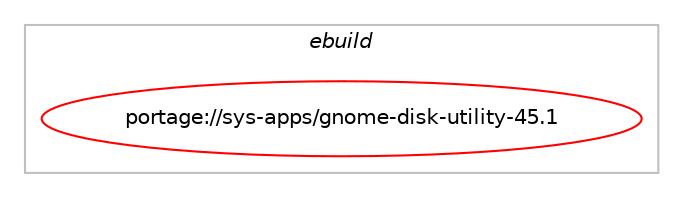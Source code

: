 digraph prolog {

# *************
# Graph options
# *************

newrank=true;
concentrate=true;
compound=true;
graph [rankdir=LR,fontname=Helvetica,fontsize=10,ranksep=1.5];#, ranksep=2.5, nodesep=0.2];
edge  [arrowhead=vee];
node  [fontname=Helvetica,fontsize=10];

# **********
# The ebuild
# **********

subgraph cluster_leftcol {
color=gray;
label=<<i>ebuild</i>>;
id [label="portage://sys-apps/gnome-disk-utility-45.1", color=red, width=4, href="../sys-apps/gnome-disk-utility-45.1.svg"];
}

# ****************
# The dependencies
# ****************

subgraph cluster_midcol {
color=gray;
label=<<i>dependencies</i>>;
subgraph cluster_compile {
fillcolor="#eeeeee";
style=filled;
label=<<i>compile</i>>;
# *** BEGIN UNKNOWN DEPENDENCY TYPE (TODO) ***
# id -> equal(use_conditional_group(positive,elogind,portage://sys-apps/gnome-disk-utility-45.1,[package_dependency(portage://sys-apps/gnome-disk-utility-45.1,install,no,sys-auth,elogind,greaterequal,[209,,,209],[],[])]))
# *** END UNKNOWN DEPENDENCY TYPE (TODO) ***

# *** BEGIN UNKNOWN DEPENDENCY TYPE (TODO) ***
# id -> equal(use_conditional_group(positive,systemd,portage://sys-apps/gnome-disk-utility-45.1,[package_dependency(portage://sys-apps/gnome-disk-utility-45.1,install,no,sys-apps,systemd,greaterequal,[209,,,209],[slot(0),equal],[])]))
# *** END UNKNOWN DEPENDENCY TYPE (TODO) ***

# *** BEGIN UNKNOWN DEPENDENCY TYPE (TODO) ***
# id -> equal(package_dependency(portage://sys-apps/gnome-disk-utility-45.1,install,no,app-arch,xz-utils,greaterequal,[5.0.5,,,5.0.5],[],[]))
# *** END UNKNOWN DEPENDENCY TYPE (TODO) ***

# *** BEGIN UNKNOWN DEPENDENCY TYPE (TODO) ***
# id -> equal(package_dependency(portage://sys-apps/gnome-disk-utility-45.1,install,no,app-crypt,libsecret,greaterequal,[0.7,,,0.7],[],[]))
# *** END UNKNOWN DEPENDENCY TYPE (TODO) ***

# *** BEGIN UNKNOWN DEPENDENCY TYPE (TODO) ***
# id -> equal(package_dependency(portage://sys-apps/gnome-disk-utility-45.1,install,no,dev-libs,glib,greaterequal,[2.31,,,2.31],[slot(2)],[]))
# *** END UNKNOWN DEPENDENCY TYPE (TODO) ***

# *** BEGIN UNKNOWN DEPENDENCY TYPE (TODO) ***
# id -> equal(package_dependency(portage://sys-apps/gnome-disk-utility-45.1,install,no,dev-libs,libpwquality,greaterequal,[1.0.0,,,1.0.0],[],[]))
# *** END UNKNOWN DEPENDENCY TYPE (TODO) ***

# *** BEGIN UNKNOWN DEPENDENCY TYPE (TODO) ***
# id -> equal(package_dependency(portage://sys-apps/gnome-disk-utility-45.1,install,no,gui-libs,libhandy,greaterequal,[1.5.0,,,1.5.0],[slot(1)],[]))
# *** END UNKNOWN DEPENDENCY TYPE (TODO) ***

# *** BEGIN UNKNOWN DEPENDENCY TYPE (TODO) ***
# id -> equal(package_dependency(portage://sys-apps/gnome-disk-utility-45.1,install,no,media-libs,libcanberra,greaterequal,[0.1,,,0.1],[],[use(enable(gtk3),none)]))
# *** END UNKNOWN DEPENDENCY TYPE (TODO) ***

# *** BEGIN UNKNOWN DEPENDENCY TYPE (TODO) ***
# id -> equal(package_dependency(portage://sys-apps/gnome-disk-utility-45.1,install,no,media-libs,libdvdread,greaterequal,[4.2.0,,,4.2.0],[slot(0),equal],[]))
# *** END UNKNOWN DEPENDENCY TYPE (TODO) ***

# *** BEGIN UNKNOWN DEPENDENCY TYPE (TODO) ***
# id -> equal(package_dependency(portage://sys-apps/gnome-disk-utility-45.1,install,no,sys-fs,udisks,greaterequal,[2.7.6,,,2.7.6],[slot(2)],[]))
# *** END UNKNOWN DEPENDENCY TYPE (TODO) ***

# *** BEGIN UNKNOWN DEPENDENCY TYPE (TODO) ***
# id -> equal(package_dependency(portage://sys-apps/gnome-disk-utility-45.1,install,no,x11-libs,gtk+,greaterequal,[3.16.0,,,3.16.0],[slot(3)],[]))
# *** END UNKNOWN DEPENDENCY TYPE (TODO) ***

# *** BEGIN UNKNOWN DEPENDENCY TYPE (TODO) ***
# id -> equal(package_dependency(portage://sys-apps/gnome-disk-utility-45.1,install,no,x11-libs,libnotify,greaterequal,[0.7,,,0.7],[],[]))
# *** END UNKNOWN DEPENDENCY TYPE (TODO) ***

}
subgraph cluster_compileandrun {
fillcolor="#eeeeee";
style=filled;
label=<<i>compile and run</i>>;
}
subgraph cluster_run {
fillcolor="#eeeeee";
style=filled;
label=<<i>run</i>>;
# *** BEGIN UNKNOWN DEPENDENCY TYPE (TODO) ***
# id -> equal(use_conditional_group(positive,elogind,portage://sys-apps/gnome-disk-utility-45.1,[package_dependency(portage://sys-apps/gnome-disk-utility-45.1,run,no,sys-auth,elogind,greaterequal,[209,,,209],[],[])]))
# *** END UNKNOWN DEPENDENCY TYPE (TODO) ***

# *** BEGIN UNKNOWN DEPENDENCY TYPE (TODO) ***
# id -> equal(use_conditional_group(positive,fat,portage://sys-apps/gnome-disk-utility-45.1,[package_dependency(portage://sys-apps/gnome-disk-utility-45.1,run,no,sys-fs,dosfstools,none,[,,],[],[])]))
# *** END UNKNOWN DEPENDENCY TYPE (TODO) ***

# *** BEGIN UNKNOWN DEPENDENCY TYPE (TODO) ***
# id -> equal(use_conditional_group(positive,gnome,portage://sys-apps/gnome-disk-utility-45.1,[package_dependency(portage://sys-apps/gnome-disk-utility-45.1,run,no,gnome-base,gnome-settings-daemon,greaterequal,[3.8,,,3.8],[],[])]))
# *** END UNKNOWN DEPENDENCY TYPE (TODO) ***

# *** BEGIN UNKNOWN DEPENDENCY TYPE (TODO) ***
# id -> equal(use_conditional_group(positive,systemd,portage://sys-apps/gnome-disk-utility-45.1,[package_dependency(portage://sys-apps/gnome-disk-utility-45.1,run,no,sys-apps,systemd,greaterequal,[209,,,209],[slot(0),equal],[])]))
# *** END UNKNOWN DEPENDENCY TYPE (TODO) ***

# *** BEGIN UNKNOWN DEPENDENCY TYPE (TODO) ***
# id -> equal(package_dependency(portage://sys-apps/gnome-disk-utility-45.1,run,no,app-arch,xz-utils,greaterequal,[5.0.5,,,5.0.5],[],[]))
# *** END UNKNOWN DEPENDENCY TYPE (TODO) ***

# *** BEGIN UNKNOWN DEPENDENCY TYPE (TODO) ***
# id -> equal(package_dependency(portage://sys-apps/gnome-disk-utility-45.1,run,no,app-crypt,libsecret,greaterequal,[0.7,,,0.7],[],[]))
# *** END UNKNOWN DEPENDENCY TYPE (TODO) ***

# *** BEGIN UNKNOWN DEPENDENCY TYPE (TODO) ***
# id -> equal(package_dependency(portage://sys-apps/gnome-disk-utility-45.1,run,no,dev-libs,glib,greaterequal,[2.31,,,2.31],[slot(2)],[]))
# *** END UNKNOWN DEPENDENCY TYPE (TODO) ***

# *** BEGIN UNKNOWN DEPENDENCY TYPE (TODO) ***
# id -> equal(package_dependency(portage://sys-apps/gnome-disk-utility-45.1,run,no,dev-libs,libpwquality,greaterequal,[1.0.0,,,1.0.0],[],[]))
# *** END UNKNOWN DEPENDENCY TYPE (TODO) ***

# *** BEGIN UNKNOWN DEPENDENCY TYPE (TODO) ***
# id -> equal(package_dependency(portage://sys-apps/gnome-disk-utility-45.1,run,no,gui-libs,libhandy,greaterequal,[1.5.0,,,1.5.0],[slot(1)],[]))
# *** END UNKNOWN DEPENDENCY TYPE (TODO) ***

# *** BEGIN UNKNOWN DEPENDENCY TYPE (TODO) ***
# id -> equal(package_dependency(portage://sys-apps/gnome-disk-utility-45.1,run,no,media-libs,libcanberra,greaterequal,[0.1,,,0.1],[],[use(enable(gtk3),none)]))
# *** END UNKNOWN DEPENDENCY TYPE (TODO) ***

# *** BEGIN UNKNOWN DEPENDENCY TYPE (TODO) ***
# id -> equal(package_dependency(portage://sys-apps/gnome-disk-utility-45.1,run,no,media-libs,libdvdread,greaterequal,[4.2.0,,,4.2.0],[slot(0),equal],[]))
# *** END UNKNOWN DEPENDENCY TYPE (TODO) ***

# *** BEGIN UNKNOWN DEPENDENCY TYPE (TODO) ***
# id -> equal(package_dependency(portage://sys-apps/gnome-disk-utility-45.1,run,no,sys-fs,udisks,greaterequal,[2.7.6,,,2.7.6],[slot(2)],[]))
# *** END UNKNOWN DEPENDENCY TYPE (TODO) ***

# *** BEGIN UNKNOWN DEPENDENCY TYPE (TODO) ***
# id -> equal(package_dependency(portage://sys-apps/gnome-disk-utility-45.1,run,no,x11-libs,gtk+,greaterequal,[3.16.0,,,3.16.0],[slot(3)],[]))
# *** END UNKNOWN DEPENDENCY TYPE (TODO) ***

# *** BEGIN UNKNOWN DEPENDENCY TYPE (TODO) ***
# id -> equal(package_dependency(portage://sys-apps/gnome-disk-utility-45.1,run,no,x11-libs,libnotify,greaterequal,[0.7,,,0.7],[],[]))
# *** END UNKNOWN DEPENDENCY TYPE (TODO) ***

# *** BEGIN UNKNOWN DEPENDENCY TYPE (TODO) ***
# id -> equal(package_dependency(portage://sys-apps/gnome-disk-utility-45.1,run,no,x11-themes,adwaita-icon-theme,none,[,,],[],[]))
# *** END UNKNOWN DEPENDENCY TYPE (TODO) ***

}
}

# **************
# The candidates
# **************

subgraph cluster_choices {
rank=same;
color=gray;
label=<<i>candidates</i>>;

}

}
